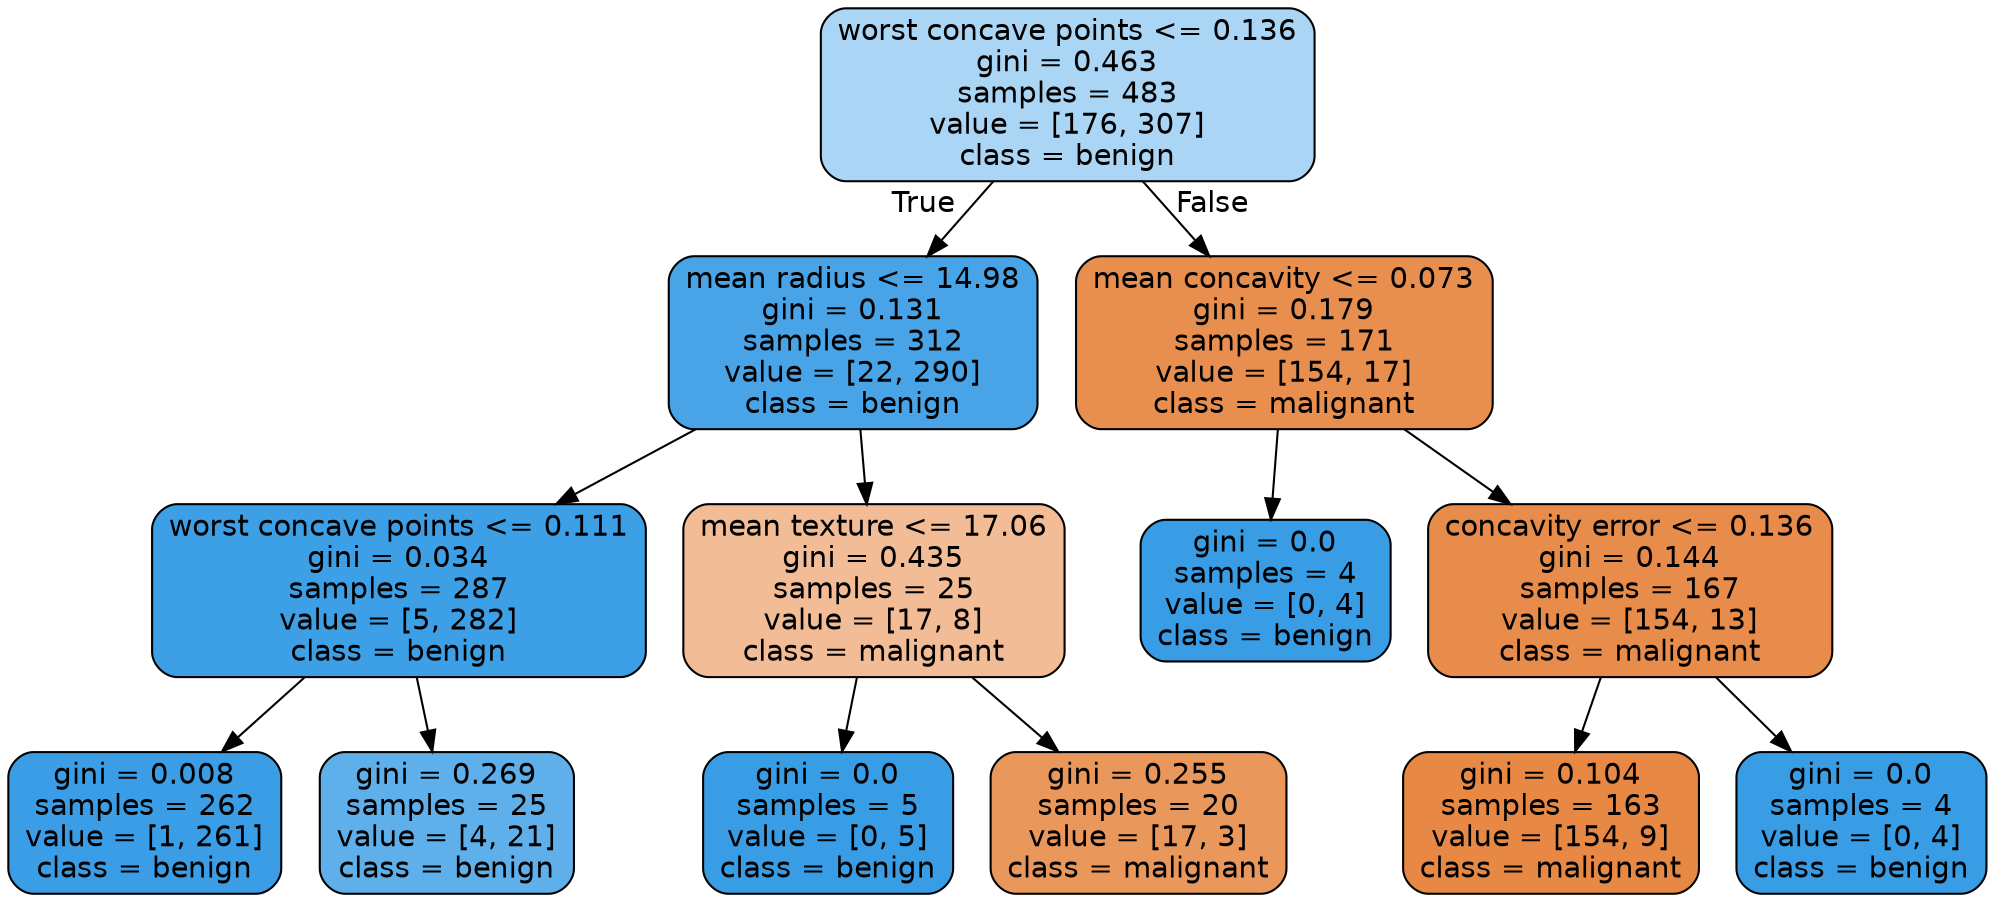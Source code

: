 digraph Tree {
node [shape=box, style="filled, rounded", color="black", fontname="helvetica"] ;
edge [fontname="helvetica"] ;
0 [label="worst concave points <= 0.136\ngini = 0.463\nsamples = 483\nvalue = [176, 307]\nclass = benign", fillcolor="#abd5f4"] ;
1 [label="mean radius <= 14.98\ngini = 0.131\nsamples = 312\nvalue = [22, 290]\nclass = benign", fillcolor="#48a4e7"] ;
0 -> 1 [labeldistance=2.5, labelangle=45, headlabel="True"] ;
2 [label="worst concave points <= 0.111\ngini = 0.034\nsamples = 287\nvalue = [5, 282]\nclass = benign", fillcolor="#3d9fe5"] ;
1 -> 2 ;
3 [label="gini = 0.008\nsamples = 262\nvalue = [1, 261]\nclass = benign", fillcolor="#3a9de5"] ;
2 -> 3 ;
4 [label="gini = 0.269\nsamples = 25\nvalue = [4, 21]\nclass = benign", fillcolor="#5fb0ea"] ;
2 -> 4 ;
5 [label="mean texture <= 17.06\ngini = 0.435\nsamples = 25\nvalue = [17, 8]\nclass = malignant", fillcolor="#f1bc96"] ;
1 -> 5 ;
6 [label="gini = 0.0\nsamples = 5\nvalue = [0, 5]\nclass = benign", fillcolor="#399de5"] ;
5 -> 6 ;
7 [label="gini = 0.255\nsamples = 20\nvalue = [17, 3]\nclass = malignant", fillcolor="#ea975c"] ;
5 -> 7 ;
8 [label="mean concavity <= 0.073\ngini = 0.179\nsamples = 171\nvalue = [154, 17]\nclass = malignant", fillcolor="#e88f4f"] ;
0 -> 8 [labeldistance=2.5, labelangle=-45, headlabel="False"] ;
9 [label="gini = 0.0\nsamples = 4\nvalue = [0, 4]\nclass = benign", fillcolor="#399de5"] ;
8 -> 9 ;
10 [label="concavity error <= 0.136\ngini = 0.144\nsamples = 167\nvalue = [154, 13]\nclass = malignant", fillcolor="#e78c4a"] ;
8 -> 10 ;
11 [label="gini = 0.104\nsamples = 163\nvalue = [154, 9]\nclass = malignant", fillcolor="#e78845"] ;
10 -> 11 ;
12 [label="gini = 0.0\nsamples = 4\nvalue = [0, 4]\nclass = benign", fillcolor="#399de5"] ;
10 -> 12 ;
}